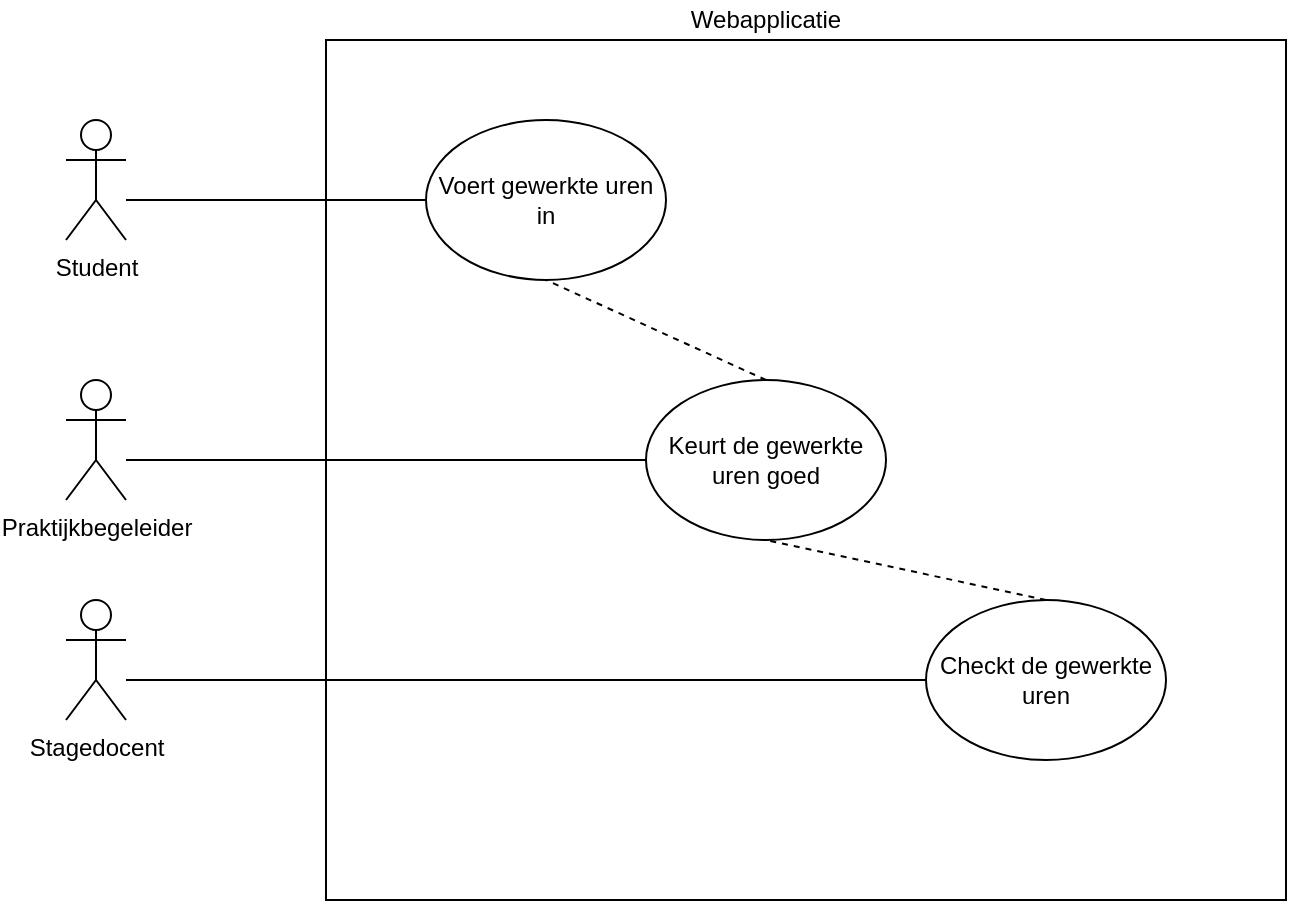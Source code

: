 <mxfile version="12.3.3" type="device" pages="1"><diagram id="_mfk0em7KyxZHMxPCS8r" name="Page-1"><mxGraphModel dx="1278" dy="552" grid="1" gridSize="10" guides="1" tooltips="1" connect="1" arrows="1" fold="1" page="1" pageScale="1" pageWidth="850" pageHeight="1100" math="0" shadow="0"><root><mxCell id="0"/><mxCell id="1" parent="0"/><mxCell id="aGA0YAeqUdbF9yp8rule-4" value="" style="rounded=0;whiteSpace=wrap;html=1;" parent="1" vertex="1"><mxGeometry x="240" y="40" width="480" height="430" as="geometry"/></mxCell><mxCell id="aGA0YAeqUdbF9yp8rule-5" value="Webapplicatie" style="text;html=1;strokeColor=none;fillColor=none;align=center;verticalAlign=middle;whiteSpace=wrap;rounded=0;" parent="1" vertex="1"><mxGeometry x="440" y="20" width="40" height="20" as="geometry"/></mxCell><mxCell id="jVUEM7rOkYkqLViE0H0y-17" value="Student" style="shape=umlActor;verticalLabelPosition=bottom;labelBackgroundColor=#ffffff;verticalAlign=top;html=1;outlineConnect=0;" vertex="1" parent="1"><mxGeometry x="110" y="80" width="30" height="60" as="geometry"/></mxCell><mxCell id="jVUEM7rOkYkqLViE0H0y-27" value="Praktijkbegeleider" style="shape=umlActor;verticalLabelPosition=bottom;labelBackgroundColor=#ffffff;verticalAlign=top;html=1;outlineConnect=0;" vertex="1" parent="1"><mxGeometry x="110" y="210" width="30" height="60" as="geometry"/></mxCell><mxCell id="jVUEM7rOkYkqLViE0H0y-28" value="Stagedocent" style="shape=umlActor;verticalLabelPosition=bottom;labelBackgroundColor=#ffffff;verticalAlign=top;html=1;outlineConnect=0;" vertex="1" parent="1"><mxGeometry x="110" y="320" width="30" height="60" as="geometry"/></mxCell><mxCell id="jVUEM7rOkYkqLViE0H0y-40" value="Voert gewerkte uren in" style="ellipse;whiteSpace=wrap;html=1;" vertex="1" parent="1"><mxGeometry x="290" y="80" width="120" height="80" as="geometry"/></mxCell><mxCell id="jVUEM7rOkYkqLViE0H0y-41" value="Keurt de gewerkte uren goed" style="ellipse;whiteSpace=wrap;html=1;" vertex="1" parent="1"><mxGeometry x="400" y="210" width="120" height="80" as="geometry"/></mxCell><mxCell id="jVUEM7rOkYkqLViE0H0y-42" value="" style="endArrow=none;dashed=1;html=1;entryX=0.5;entryY=1;entryDx=0;entryDy=0;exitX=0.5;exitY=0;exitDx=0;exitDy=0;" edge="1" parent="1" source="jVUEM7rOkYkqLViE0H0y-41" target="jVUEM7rOkYkqLViE0H0y-40"><mxGeometry width="50" height="50" relative="1" as="geometry"><mxPoint x="350" y="210" as="sourcePoint"/><mxPoint x="400" y="220" as="targetPoint"/></mxGeometry></mxCell><mxCell id="jVUEM7rOkYkqLViE0H0y-43" value="" style="endArrow=none;html=1;entryX=0;entryY=0.5;entryDx=0;entryDy=0;" edge="1" parent="1" target="jVUEM7rOkYkqLViE0H0y-41"><mxGeometry width="50" height="50" relative="1" as="geometry"><mxPoint x="140" y="250" as="sourcePoint"/><mxPoint x="290" y="255" as="targetPoint"/></mxGeometry></mxCell><mxCell id="jVUEM7rOkYkqLViE0H0y-44" value="" style="endArrow=none;html=1;entryX=0;entryY=0.5;entryDx=0;entryDy=0;" edge="1" parent="1" target="jVUEM7rOkYkqLViE0H0y-40"><mxGeometry width="50" height="50" relative="1" as="geometry"><mxPoint x="140" y="120" as="sourcePoint"/><mxPoint x="250" y="100" as="targetPoint"/></mxGeometry></mxCell><mxCell id="jVUEM7rOkYkqLViE0H0y-45" value="Checkt de gewerkte uren" style="ellipse;whiteSpace=wrap;html=1;" vertex="1" parent="1"><mxGeometry x="540" y="320" width="120" height="80" as="geometry"/></mxCell><mxCell id="jVUEM7rOkYkqLViE0H0y-46" value="" style="endArrow=none;dashed=1;html=1;entryX=0.5;entryY=1;entryDx=0;entryDy=0;exitX=0.5;exitY=0;exitDx=0;exitDy=0;" edge="1" parent="1" source="jVUEM7rOkYkqLViE0H0y-45" target="jVUEM7rOkYkqLViE0H0y-41"><mxGeometry width="50" height="50" relative="1" as="geometry"><mxPoint x="290" y="350" as="sourcePoint"/><mxPoint x="340" y="300" as="targetPoint"/></mxGeometry></mxCell><mxCell id="jVUEM7rOkYkqLViE0H0y-47" value="" style="endArrow=none;html=1;entryX=0;entryY=0.5;entryDx=0;entryDy=0;" edge="1" parent="1" target="jVUEM7rOkYkqLViE0H0y-45"><mxGeometry width="50" height="50" relative="1" as="geometry"><mxPoint x="140" y="360" as="sourcePoint"/><mxPoint x="200" y="370" as="targetPoint"/></mxGeometry></mxCell></root></mxGraphModel></diagram></mxfile>